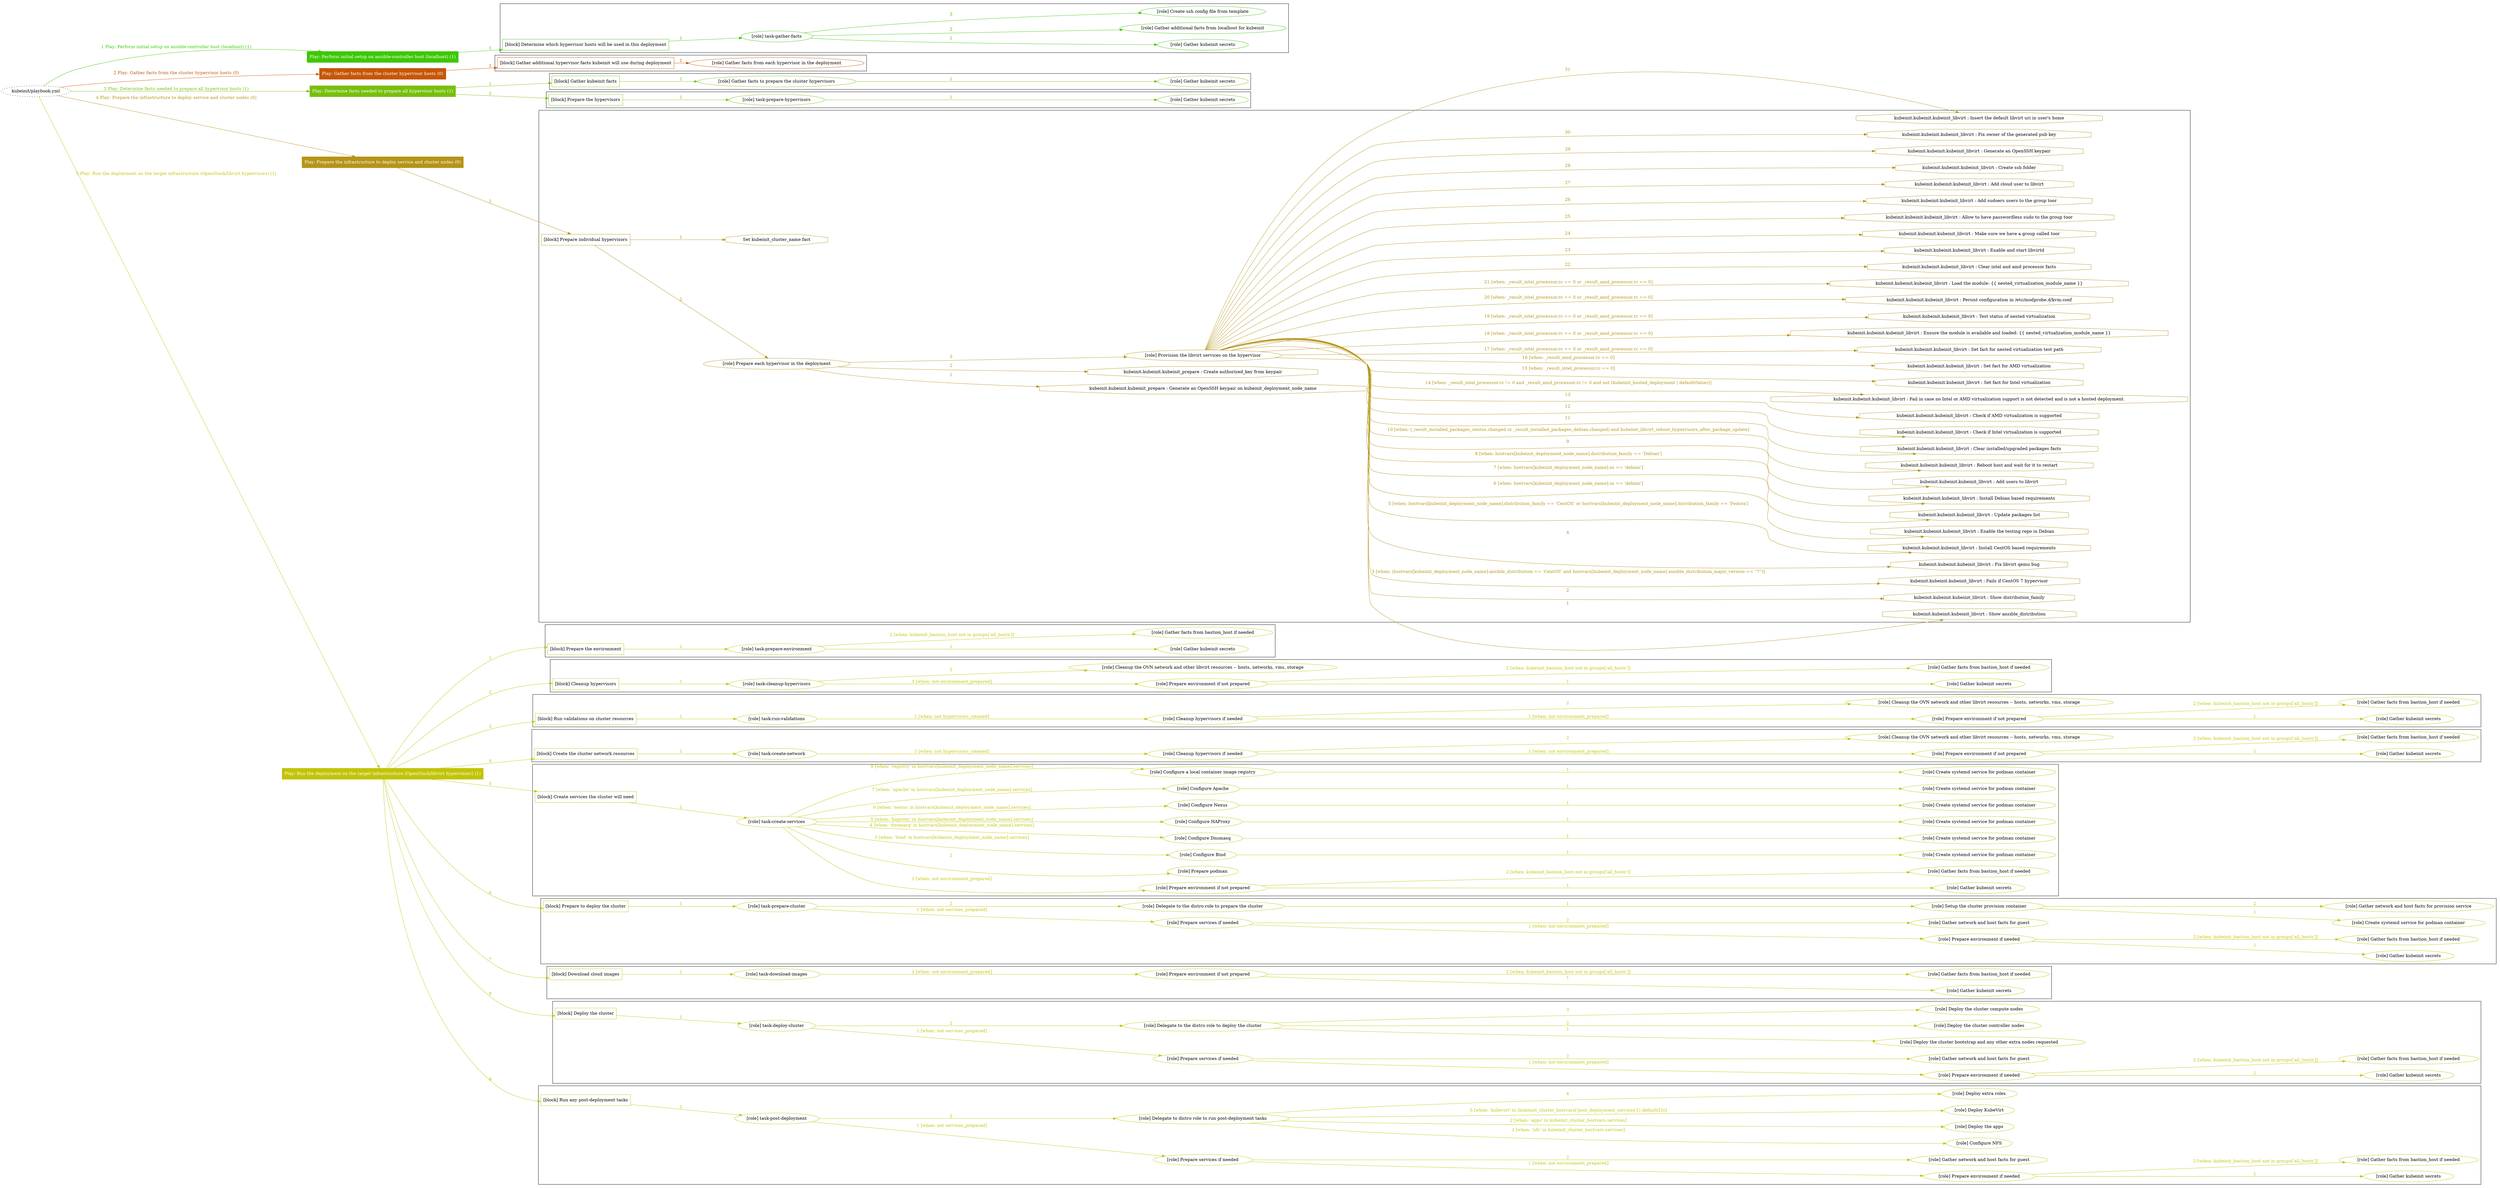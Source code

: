 digraph {
	graph [concentrate=true ordering=in rankdir=LR ratio=fill]
	edge [esep=5 sep=10]
	"kubeinit/playbook.yml" [URL="/home/runner/work/kubeinit/kubeinit/kubeinit/playbook.yml" id=playbook_b3c45009 style=dotted]
	"kubeinit/playbook.yml" -> play_9ac3e04a [label="1 Play: Perform initial setup on ansible-controller host (localhost) (1)" color="#3cc804" fontcolor="#3cc804" id=edge_play_9ac3e04a labeltooltip="1 Play: Perform initial setup on ansible-controller host (localhost) (1)" tooltip="1 Play: Perform initial setup on ansible-controller host (localhost) (1)"]
	subgraph "Play: Perform initial setup on ansible-controller host (localhost) (1)" {
		play_9ac3e04a [label="Play: Perform initial setup on ansible-controller host (localhost) (1)" URL="/home/runner/work/kubeinit/kubeinit/kubeinit/playbook.yml" color="#3cc804" fontcolor="#ffffff" id=play_9ac3e04a shape=box style=filled tooltip=localhost]
		play_9ac3e04a -> block_beedaa8f [label=1 color="#3cc804" fontcolor="#3cc804" id=edge_block_beedaa8f labeltooltip=1 tooltip=1]
		subgraph cluster_block_beedaa8f {
			block_beedaa8f [label="[block] Determine which hypervisor hosts will be used in this deployment" URL="/home/runner/work/kubeinit/kubeinit/kubeinit/playbook.yml" color="#3cc804" id=block_beedaa8f labeltooltip="Determine which hypervisor hosts will be used in this deployment" shape=box tooltip="Determine which hypervisor hosts will be used in this deployment"]
			block_beedaa8f -> role_fe767dfe [label="1 " color="#3cc804" fontcolor="#3cc804" id=edge_role_fe767dfe labeltooltip="1 " tooltip="1 "]
			subgraph "task-gather-facts" {
				role_fe767dfe [label="[role] task-gather-facts" URL="/home/runner/work/kubeinit/kubeinit/kubeinit/playbook.yml" color="#3cc804" id=role_fe767dfe tooltip="task-gather-facts"]
				role_fe767dfe -> role_0f180e47 [label="1 " color="#3cc804" fontcolor="#3cc804" id=edge_role_0f180e47 labeltooltip="1 " tooltip="1 "]
				subgraph "Gather kubeinit secrets" {
					role_0f180e47 [label="[role] Gather kubeinit secrets" URL="/home/runner/.ansible/collections/ansible_collections/kubeinit/kubeinit/roles/kubeinit_prepare/tasks/build_hypervisors_group.yml" color="#3cc804" id=role_0f180e47 tooltip="Gather kubeinit secrets"]
				}
				role_fe767dfe -> role_19c449ae [label="2 " color="#3cc804" fontcolor="#3cc804" id=edge_role_19c449ae labeltooltip="2 " tooltip="2 "]
				subgraph "Gather additional facts from localhost for kubeinit" {
					role_19c449ae [label="[role] Gather additional facts from localhost for kubeinit" URL="/home/runner/.ansible/collections/ansible_collections/kubeinit/kubeinit/roles/kubeinit_prepare/tasks/build_hypervisors_group.yml" color="#3cc804" id=role_19c449ae tooltip="Gather additional facts from localhost for kubeinit"]
				}
				role_fe767dfe -> role_5ac6bba2 [label="3 " color="#3cc804" fontcolor="#3cc804" id=edge_role_5ac6bba2 labeltooltip="3 " tooltip="3 "]
				subgraph "Create ssh config file from template" {
					role_5ac6bba2 [label="[role] Create ssh config file from template" URL="/home/runner/.ansible/collections/ansible_collections/kubeinit/kubeinit/roles/kubeinit_prepare/tasks/build_hypervisors_group.yml" color="#3cc804" id=role_5ac6bba2 tooltip="Create ssh config file from template"]
				}
			}
		}
	}
	"kubeinit/playbook.yml" -> play_3627c785 [label="2 Play: Gather facts from the cluster hypervisor hosts (0)" color="#c65606" fontcolor="#c65606" id=edge_play_3627c785 labeltooltip="2 Play: Gather facts from the cluster hypervisor hosts (0)" tooltip="2 Play: Gather facts from the cluster hypervisor hosts (0)"]
	subgraph "Play: Gather facts from the cluster hypervisor hosts (0)" {
		play_3627c785 [label="Play: Gather facts from the cluster hypervisor hosts (0)" URL="/home/runner/work/kubeinit/kubeinit/kubeinit/playbook.yml" color="#c65606" fontcolor="#ffffff" id=play_3627c785 shape=box style=filled tooltip="Play: Gather facts from the cluster hypervisor hosts (0)"]
		play_3627c785 -> block_be3a475f [label=1 color="#c65606" fontcolor="#c65606" id=edge_block_be3a475f labeltooltip=1 tooltip=1]
		subgraph cluster_block_be3a475f {
			block_be3a475f [label="[block] Gather additional hypervisor facts kubeinit will use during deployment" URL="/home/runner/work/kubeinit/kubeinit/kubeinit/playbook.yml" color="#c65606" id=block_be3a475f labeltooltip="Gather additional hypervisor facts kubeinit will use during deployment" shape=box tooltip="Gather additional hypervisor facts kubeinit will use during deployment"]
			block_be3a475f -> role_1bfc9a3d [label="1 " color="#c65606" fontcolor="#c65606" id=edge_role_1bfc9a3d labeltooltip="1 " tooltip="1 "]
			subgraph "Gather facts from each hypervisor in the deployment" {
				role_1bfc9a3d [label="[role] Gather facts from each hypervisor in the deployment" URL="/home/runner/work/kubeinit/kubeinit/kubeinit/playbook.yml" color="#c65606" id=role_1bfc9a3d tooltip="Gather facts from each hypervisor in the deployment"]
			}
		}
	}
	"kubeinit/playbook.yml" -> play_ae780cad [label="3 Play: Determine facts needed to prepare all hypervisor hosts (1)" color="#78bf0d" fontcolor="#78bf0d" id=edge_play_ae780cad labeltooltip="3 Play: Determine facts needed to prepare all hypervisor hosts (1)" tooltip="3 Play: Determine facts needed to prepare all hypervisor hosts (1)"]
	subgraph "Play: Determine facts needed to prepare all hypervisor hosts (1)" {
		play_ae780cad [label="Play: Determine facts needed to prepare all hypervisor hosts (1)" URL="/home/runner/work/kubeinit/kubeinit/kubeinit/playbook.yml" color="#78bf0d" fontcolor="#ffffff" id=play_ae780cad shape=box style=filled tooltip=localhost]
		play_ae780cad -> block_30cc9e1c [label=1 color="#78bf0d" fontcolor="#78bf0d" id=edge_block_30cc9e1c labeltooltip=1 tooltip=1]
		subgraph cluster_block_30cc9e1c {
			block_30cc9e1c [label="[block] Gather kubeinit facts" URL="/home/runner/work/kubeinit/kubeinit/kubeinit/playbook.yml" color="#78bf0d" id=block_30cc9e1c labeltooltip="Gather kubeinit facts" shape=box tooltip="Gather kubeinit facts"]
			block_30cc9e1c -> role_5e2ee797 [label="1 " color="#78bf0d" fontcolor="#78bf0d" id=edge_role_5e2ee797 labeltooltip="1 " tooltip="1 "]
			subgraph "Gather facts to prepare the cluster hypervisors" {
				role_5e2ee797 [label="[role] Gather facts to prepare the cluster hypervisors" URL="/home/runner/work/kubeinit/kubeinit/kubeinit/playbook.yml" color="#78bf0d" id=role_5e2ee797 tooltip="Gather facts to prepare the cluster hypervisors"]
				role_5e2ee797 -> role_d5e0941b [label="1 " color="#78bf0d" fontcolor="#78bf0d" id=edge_role_d5e0941b labeltooltip="1 " tooltip="1 "]
				subgraph "Gather kubeinit secrets" {
					role_d5e0941b [label="[role] Gather kubeinit secrets" URL="/home/runner/.ansible/collections/ansible_collections/kubeinit/kubeinit/roles/kubeinit_prepare/tasks/gather_kubeinit_facts.yml" color="#78bf0d" id=role_d5e0941b tooltip="Gather kubeinit secrets"]
				}
			}
		}
		play_ae780cad -> block_0cc6851d [label=2 color="#78bf0d" fontcolor="#78bf0d" id=edge_block_0cc6851d labeltooltip=2 tooltip=2]
		subgraph cluster_block_0cc6851d {
			block_0cc6851d [label="[block] Prepare the hypervisors" URL="/home/runner/work/kubeinit/kubeinit/kubeinit/playbook.yml" color="#78bf0d" id=block_0cc6851d labeltooltip="Prepare the hypervisors" shape=box tooltip="Prepare the hypervisors"]
			block_0cc6851d -> role_2028fb8a [label="1 " color="#78bf0d" fontcolor="#78bf0d" id=edge_role_2028fb8a labeltooltip="1 " tooltip="1 "]
			subgraph "task-prepare-hypervisors" {
				role_2028fb8a [label="[role] task-prepare-hypervisors" URL="/home/runner/work/kubeinit/kubeinit/kubeinit/playbook.yml" color="#78bf0d" id=role_2028fb8a tooltip="task-prepare-hypervisors"]
				role_2028fb8a -> role_3586d1f7 [label="1 " color="#78bf0d" fontcolor="#78bf0d" id=edge_role_3586d1f7 labeltooltip="1 " tooltip="1 "]
				subgraph "Gather kubeinit secrets" {
					role_3586d1f7 [label="[role] Gather kubeinit secrets" URL="/home/runner/.ansible/collections/ansible_collections/kubeinit/kubeinit/roles/kubeinit_prepare/tasks/gather_kubeinit_facts.yml" color="#78bf0d" id=role_3586d1f7 tooltip="Gather kubeinit secrets"]
				}
			}
		}
	}
	"kubeinit/playbook.yml" -> play_579498d7 [label="4 Play: Prepare the infrastructure to deploy service and cluster nodes (0)" color="#b59417" fontcolor="#b59417" id=edge_play_579498d7 labeltooltip="4 Play: Prepare the infrastructure to deploy service and cluster nodes (0)" tooltip="4 Play: Prepare the infrastructure to deploy service and cluster nodes (0)"]
	subgraph "Play: Prepare the infrastructure to deploy service and cluster nodes (0)" {
		play_579498d7 [label="Play: Prepare the infrastructure to deploy service and cluster nodes (0)" URL="/home/runner/work/kubeinit/kubeinit/kubeinit/playbook.yml" color="#b59417" fontcolor="#ffffff" id=play_579498d7 shape=box style=filled tooltip="Play: Prepare the infrastructure to deploy service and cluster nodes (0)"]
		play_579498d7 -> block_b649ac50 [label=1 color="#b59417" fontcolor="#b59417" id=edge_block_b649ac50 labeltooltip=1 tooltip=1]
		subgraph cluster_block_b649ac50 {
			block_b649ac50 [label="[block] Prepare individual hypervisors" URL="/home/runner/work/kubeinit/kubeinit/kubeinit/playbook.yml" color="#b59417" id=block_b649ac50 labeltooltip="Prepare individual hypervisors" shape=box tooltip="Prepare individual hypervisors"]
			block_b649ac50 -> role_49803837 [label="2 " color="#b59417" fontcolor="#b59417" id=edge_role_49803837 labeltooltip="2 " tooltip="2 "]
			subgraph "Prepare each hypervisor in the deployment" {
				role_49803837 [label="[role] Prepare each hypervisor in the deployment" URL="/home/runner/work/kubeinit/kubeinit/kubeinit/playbook.yml" color="#b59417" id=role_49803837 tooltip="Prepare each hypervisor in the deployment"]
				task_d92cf58f [label="kubeinit.kubeinit.kubeinit_prepare : Generate an OpenSSH keypair on kubeinit_deployment_node_name" URL="/home/runner/.ansible/collections/ansible_collections/kubeinit/kubeinit/roles/kubeinit_prepare/tasks/prepare_hypervisor.yml" color="#b59417" id=task_d92cf58f shape=octagon tooltip="kubeinit.kubeinit.kubeinit_prepare : Generate an OpenSSH keypair on kubeinit_deployment_node_name"]
				role_49803837 -> task_d92cf58f [label="1 " color="#b59417" fontcolor="#b59417" id=edge_task_d92cf58f labeltooltip="1 " tooltip="1 "]
				task_d6911456 [label="kubeinit.kubeinit.kubeinit_prepare : Create authorized_key from keypair" URL="/home/runner/.ansible/collections/ansible_collections/kubeinit/kubeinit/roles/kubeinit_prepare/tasks/prepare_hypervisor.yml" color="#b59417" id=task_d6911456 shape=octagon tooltip="kubeinit.kubeinit.kubeinit_prepare : Create authorized_key from keypair"]
				role_49803837 -> task_d6911456 [label="2 " color="#b59417" fontcolor="#b59417" id=edge_task_d6911456 labeltooltip="2 " tooltip="2 "]
				role_49803837 -> role_aa8be1e3 [label="3 " color="#b59417" fontcolor="#b59417" id=edge_role_aa8be1e3 labeltooltip="3 " tooltip="3 "]
				subgraph "Provision the libvirt services on the hypervisor" {
					role_aa8be1e3 [label="[role] Provision the libvirt services on the hypervisor" URL="/home/runner/.ansible/collections/ansible_collections/kubeinit/kubeinit/roles/kubeinit_prepare/tasks/prepare_hypervisor.yml" color="#b59417" id=role_aa8be1e3 tooltip="Provision the libvirt services on the hypervisor"]
					task_ff5124fe [label="kubeinit.kubeinit.kubeinit_libvirt : Show ansible_distribution" URL="/home/runner/.ansible/collections/ansible_collections/kubeinit/kubeinit/roles/kubeinit_libvirt/tasks/main.yml" color="#b59417" id=task_ff5124fe shape=octagon tooltip="kubeinit.kubeinit.kubeinit_libvirt : Show ansible_distribution"]
					role_aa8be1e3 -> task_ff5124fe [label="1 " color="#b59417" fontcolor="#b59417" id=edge_task_ff5124fe labeltooltip="1 " tooltip="1 "]
					task_01b27288 [label="kubeinit.kubeinit.kubeinit_libvirt : Show distribution_family" URL="/home/runner/.ansible/collections/ansible_collections/kubeinit/kubeinit/roles/kubeinit_libvirt/tasks/main.yml" color="#b59417" id=task_01b27288 shape=octagon tooltip="kubeinit.kubeinit.kubeinit_libvirt : Show distribution_family"]
					role_aa8be1e3 -> task_01b27288 [label="2 " color="#b59417" fontcolor="#b59417" id=edge_task_01b27288 labeltooltip="2 " tooltip="2 "]
					task_4d99ba54 [label="kubeinit.kubeinit.kubeinit_libvirt : Fails if CentOS 7 hypervisor" URL="/home/runner/.ansible/collections/ansible_collections/kubeinit/kubeinit/roles/kubeinit_libvirt/tasks/main.yml" color="#b59417" id=task_4d99ba54 shape=octagon tooltip="kubeinit.kubeinit.kubeinit_libvirt : Fails if CentOS 7 hypervisor"]
					role_aa8be1e3 -> task_4d99ba54 [label="3 [when: (hostvars[kubeinit_deployment_node_name].ansible_distribution == 'CentOS' and hostvars[kubeinit_deployment_node_name].ansible_distribution_major_version == \"7\")]" color="#b59417" fontcolor="#b59417" id=edge_task_4d99ba54 labeltooltip="3 [when: (hostvars[kubeinit_deployment_node_name].ansible_distribution == 'CentOS' and hostvars[kubeinit_deployment_node_name].ansible_distribution_major_version == \"7\")]" tooltip="3 [when: (hostvars[kubeinit_deployment_node_name].ansible_distribution == 'CentOS' and hostvars[kubeinit_deployment_node_name].ansible_distribution_major_version == \"7\")]"]
					task_28953d71 [label="kubeinit.kubeinit.kubeinit_libvirt : Fix libvirt qemu bug" URL="/home/runner/.ansible/collections/ansible_collections/kubeinit/kubeinit/roles/kubeinit_libvirt/tasks/main.yml" color="#b59417" id=task_28953d71 shape=octagon tooltip="kubeinit.kubeinit.kubeinit_libvirt : Fix libvirt qemu bug"]
					role_aa8be1e3 -> task_28953d71 [label="4 " color="#b59417" fontcolor="#b59417" id=edge_task_28953d71 labeltooltip="4 " tooltip="4 "]
					task_c6b01547 [label="kubeinit.kubeinit.kubeinit_libvirt : Install CentOS based requirements" URL="/home/runner/.ansible/collections/ansible_collections/kubeinit/kubeinit/roles/kubeinit_libvirt/tasks/main.yml" color="#b59417" id=task_c6b01547 shape=octagon tooltip="kubeinit.kubeinit.kubeinit_libvirt : Install CentOS based requirements"]
					role_aa8be1e3 -> task_c6b01547 [label="5 [when: hostvars[kubeinit_deployment_node_name].distribution_family == 'CentOS' or hostvars[kubeinit_deployment_node_name].distribution_family == 'Fedora']" color="#b59417" fontcolor="#b59417" id=edge_task_c6b01547 labeltooltip="5 [when: hostvars[kubeinit_deployment_node_name].distribution_family == 'CentOS' or hostvars[kubeinit_deployment_node_name].distribution_family == 'Fedora']" tooltip="5 [when: hostvars[kubeinit_deployment_node_name].distribution_family == 'CentOS' or hostvars[kubeinit_deployment_node_name].distribution_family == 'Fedora']"]
					task_47777a90 [label="kubeinit.kubeinit.kubeinit_libvirt : Enable the testing repo in Debian" URL="/home/runner/.ansible/collections/ansible_collections/kubeinit/kubeinit/roles/kubeinit_libvirt/tasks/main.yml" color="#b59417" id=task_47777a90 shape=octagon tooltip="kubeinit.kubeinit.kubeinit_libvirt : Enable the testing repo in Debian"]
					role_aa8be1e3 -> task_47777a90 [label="6 [when: hostvars[kubeinit_deployment_node_name].os == 'debian']" color="#b59417" fontcolor="#b59417" id=edge_task_47777a90 labeltooltip="6 [when: hostvars[kubeinit_deployment_node_name].os == 'debian']" tooltip="6 [when: hostvars[kubeinit_deployment_node_name].os == 'debian']"]
					task_89b60fde [label="kubeinit.kubeinit.kubeinit_libvirt : Update packages list" URL="/home/runner/.ansible/collections/ansible_collections/kubeinit/kubeinit/roles/kubeinit_libvirt/tasks/main.yml" color="#b59417" id=task_89b60fde shape=octagon tooltip="kubeinit.kubeinit.kubeinit_libvirt : Update packages list"]
					role_aa8be1e3 -> task_89b60fde [label="7 [when: hostvars[kubeinit_deployment_node_name].os == 'debian']" color="#b59417" fontcolor="#b59417" id=edge_task_89b60fde labeltooltip="7 [when: hostvars[kubeinit_deployment_node_name].os == 'debian']" tooltip="7 [when: hostvars[kubeinit_deployment_node_name].os == 'debian']"]
					task_93a0a5be [label="kubeinit.kubeinit.kubeinit_libvirt : Install Debian based requirements" URL="/home/runner/.ansible/collections/ansible_collections/kubeinit/kubeinit/roles/kubeinit_libvirt/tasks/main.yml" color="#b59417" id=task_93a0a5be shape=octagon tooltip="kubeinit.kubeinit.kubeinit_libvirt : Install Debian based requirements"]
					role_aa8be1e3 -> task_93a0a5be [label="8 [when: hostvars[kubeinit_deployment_node_name].distribution_family == 'Debian']" color="#b59417" fontcolor="#b59417" id=edge_task_93a0a5be labeltooltip="8 [when: hostvars[kubeinit_deployment_node_name].distribution_family == 'Debian']" tooltip="8 [when: hostvars[kubeinit_deployment_node_name].distribution_family == 'Debian']"]
					task_59a3757e [label="kubeinit.kubeinit.kubeinit_libvirt : Add users to libvirt" URL="/home/runner/.ansible/collections/ansible_collections/kubeinit/kubeinit/roles/kubeinit_libvirt/tasks/main.yml" color="#b59417" id=task_59a3757e shape=octagon tooltip="kubeinit.kubeinit.kubeinit_libvirt : Add users to libvirt"]
					role_aa8be1e3 -> task_59a3757e [label="9 " color="#b59417" fontcolor="#b59417" id=edge_task_59a3757e labeltooltip="9 " tooltip="9 "]
					task_37765166 [label="kubeinit.kubeinit.kubeinit_libvirt : Reboot host and wait for it to restart" URL="/home/runner/.ansible/collections/ansible_collections/kubeinit/kubeinit/roles/kubeinit_libvirt/tasks/main.yml" color="#b59417" id=task_37765166 shape=octagon tooltip="kubeinit.kubeinit.kubeinit_libvirt : Reboot host and wait for it to restart"]
					role_aa8be1e3 -> task_37765166 [label="10 [when: (_result_installed_packages_centos.changed or _result_installed_packages_debian.changed) and kubeinit_libvirt_reboot_hypervisors_after_package_update]" color="#b59417" fontcolor="#b59417" id=edge_task_37765166 labeltooltip="10 [when: (_result_installed_packages_centos.changed or _result_installed_packages_debian.changed) and kubeinit_libvirt_reboot_hypervisors_after_package_update]" tooltip="10 [when: (_result_installed_packages_centos.changed or _result_installed_packages_debian.changed) and kubeinit_libvirt_reboot_hypervisors_after_package_update]"]
					task_d8891162 [label="kubeinit.kubeinit.kubeinit_libvirt : Clear installed/upgraded packages facts" URL="/home/runner/.ansible/collections/ansible_collections/kubeinit/kubeinit/roles/kubeinit_libvirt/tasks/main.yml" color="#b59417" id=task_d8891162 shape=octagon tooltip="kubeinit.kubeinit.kubeinit_libvirt : Clear installed/upgraded packages facts"]
					role_aa8be1e3 -> task_d8891162 [label="11 " color="#b59417" fontcolor="#b59417" id=edge_task_d8891162 labeltooltip="11 " tooltip="11 "]
					task_29ee994f [label="kubeinit.kubeinit.kubeinit_libvirt : Check if Intel virtualization is supported" URL="/home/runner/.ansible/collections/ansible_collections/kubeinit/kubeinit/roles/kubeinit_libvirt/tasks/main.yml" color="#b59417" id=task_29ee994f shape=octagon tooltip="kubeinit.kubeinit.kubeinit_libvirt : Check if Intel virtualization is supported"]
					role_aa8be1e3 -> task_29ee994f [label="12 " color="#b59417" fontcolor="#b59417" id=edge_task_29ee994f labeltooltip="12 " tooltip="12 "]
					task_ba193f82 [label="kubeinit.kubeinit.kubeinit_libvirt : Check if AMD virtualization is supported" URL="/home/runner/.ansible/collections/ansible_collections/kubeinit/kubeinit/roles/kubeinit_libvirt/tasks/main.yml" color="#b59417" id=task_ba193f82 shape=octagon tooltip="kubeinit.kubeinit.kubeinit_libvirt : Check if AMD virtualization is supported"]
					role_aa8be1e3 -> task_ba193f82 [label="13 " color="#b59417" fontcolor="#b59417" id=edge_task_ba193f82 labeltooltip="13 " tooltip="13 "]
					task_081b9078 [label="kubeinit.kubeinit.kubeinit_libvirt : Fail in case no Intel or AMD virtualization support is not detected and is not a hosted deployment." URL="/home/runner/.ansible/collections/ansible_collections/kubeinit/kubeinit/roles/kubeinit_libvirt/tasks/main.yml" color="#b59417" id=task_081b9078 shape=octagon tooltip="kubeinit.kubeinit.kubeinit_libvirt : Fail in case no Intel or AMD virtualization support is not detected and is not a hosted deployment."]
					role_aa8be1e3 -> task_081b9078 [label="14 [when: _result_intel_processor.rc != 0 and _result_amd_processor.rc != 0 and not (kubeinit_hosted_deployment | default(false))]" color="#b59417" fontcolor="#b59417" id=edge_task_081b9078 labeltooltip="14 [when: _result_intel_processor.rc != 0 and _result_amd_processor.rc != 0 and not (kubeinit_hosted_deployment | default(false))]" tooltip="14 [when: _result_intel_processor.rc != 0 and _result_amd_processor.rc != 0 and not (kubeinit_hosted_deployment | default(false))]"]
					task_1d5a4649 [label="kubeinit.kubeinit.kubeinit_libvirt : Set fact for Intel virtualization" URL="/home/runner/.ansible/collections/ansible_collections/kubeinit/kubeinit/roles/kubeinit_libvirt/tasks/main.yml" color="#b59417" id=task_1d5a4649 shape=octagon tooltip="kubeinit.kubeinit.kubeinit_libvirt : Set fact for Intel virtualization"]
					role_aa8be1e3 -> task_1d5a4649 [label="15 [when: _result_intel_processor.rc == 0]" color="#b59417" fontcolor="#b59417" id=edge_task_1d5a4649 labeltooltip="15 [when: _result_intel_processor.rc == 0]" tooltip="15 [when: _result_intel_processor.rc == 0]"]
					task_349351e6 [label="kubeinit.kubeinit.kubeinit_libvirt : Set fact for AMD virtualization" URL="/home/runner/.ansible/collections/ansible_collections/kubeinit/kubeinit/roles/kubeinit_libvirt/tasks/main.yml" color="#b59417" id=task_349351e6 shape=octagon tooltip="kubeinit.kubeinit.kubeinit_libvirt : Set fact for AMD virtualization"]
					role_aa8be1e3 -> task_349351e6 [label="16 [when: _result_amd_processor.rc == 0]" color="#b59417" fontcolor="#b59417" id=edge_task_349351e6 labeltooltip="16 [when: _result_amd_processor.rc == 0]" tooltip="16 [when: _result_amd_processor.rc == 0]"]
					task_2b5fc3e4 [label="kubeinit.kubeinit.kubeinit_libvirt : Set fact for nested virtualization test path" URL="/home/runner/.ansible/collections/ansible_collections/kubeinit/kubeinit/roles/kubeinit_libvirt/tasks/main.yml" color="#b59417" id=task_2b5fc3e4 shape=octagon tooltip="kubeinit.kubeinit.kubeinit_libvirt : Set fact for nested virtualization test path"]
					role_aa8be1e3 -> task_2b5fc3e4 [label="17 [when: _result_intel_processor.rc == 0 or _result_amd_processor.rc == 0]" color="#b59417" fontcolor="#b59417" id=edge_task_2b5fc3e4 labeltooltip="17 [when: _result_intel_processor.rc == 0 or _result_amd_processor.rc == 0]" tooltip="17 [when: _result_intel_processor.rc == 0 or _result_amd_processor.rc == 0]"]
					task_a2860dc2 [label="kubeinit.kubeinit.kubeinit_libvirt : Ensure the module is available and loaded: {{ nested_virtualization_module_name }}" URL="/home/runner/.ansible/collections/ansible_collections/kubeinit/kubeinit/roles/kubeinit_libvirt/tasks/main.yml" color="#b59417" id=task_a2860dc2 shape=octagon tooltip="kubeinit.kubeinit.kubeinit_libvirt : Ensure the module is available and loaded: {{ nested_virtualization_module_name }}"]
					role_aa8be1e3 -> task_a2860dc2 [label="18 [when: _result_intel_processor.rc == 0 or _result_amd_processor.rc == 0]" color="#b59417" fontcolor="#b59417" id=edge_task_a2860dc2 labeltooltip="18 [when: _result_intel_processor.rc == 0 or _result_amd_processor.rc == 0]" tooltip="18 [when: _result_intel_processor.rc == 0 or _result_amd_processor.rc == 0]"]
					task_c1bd1c8e [label="kubeinit.kubeinit.kubeinit_libvirt : Test status of nested virtualization" URL="/home/runner/.ansible/collections/ansible_collections/kubeinit/kubeinit/roles/kubeinit_libvirt/tasks/main.yml" color="#b59417" id=task_c1bd1c8e shape=octagon tooltip="kubeinit.kubeinit.kubeinit_libvirt : Test status of nested virtualization"]
					role_aa8be1e3 -> task_c1bd1c8e [label="19 [when: _result_intel_processor.rc == 0 or _result_amd_processor.rc == 0]" color="#b59417" fontcolor="#b59417" id=edge_task_c1bd1c8e labeltooltip="19 [when: _result_intel_processor.rc == 0 or _result_amd_processor.rc == 0]" tooltip="19 [when: _result_intel_processor.rc == 0 or _result_amd_processor.rc == 0]"]
					task_477ad90d [label="kubeinit.kubeinit.kubeinit_libvirt : Persist configuration in /etc/modprobe.d/kvm.conf" URL="/home/runner/.ansible/collections/ansible_collections/kubeinit/kubeinit/roles/kubeinit_libvirt/tasks/main.yml" color="#b59417" id=task_477ad90d shape=octagon tooltip="kubeinit.kubeinit.kubeinit_libvirt : Persist configuration in /etc/modprobe.d/kvm.conf"]
					role_aa8be1e3 -> task_477ad90d [label="20 [when: _result_intel_processor.rc == 0 or _result_amd_processor.rc == 0]" color="#b59417" fontcolor="#b59417" id=edge_task_477ad90d labeltooltip="20 [when: _result_intel_processor.rc == 0 or _result_amd_processor.rc == 0]" tooltip="20 [when: _result_intel_processor.rc == 0 or _result_amd_processor.rc == 0]"]
					task_da41c26f [label="kubeinit.kubeinit.kubeinit_libvirt : Load the module: {{ nested_virtualization_module_name }}" URL="/home/runner/.ansible/collections/ansible_collections/kubeinit/kubeinit/roles/kubeinit_libvirt/tasks/main.yml" color="#b59417" id=task_da41c26f shape=octagon tooltip="kubeinit.kubeinit.kubeinit_libvirt : Load the module: {{ nested_virtualization_module_name }}"]
					role_aa8be1e3 -> task_da41c26f [label="21 [when: _result_intel_processor.rc == 0 or _result_amd_processor.rc == 0]" color="#b59417" fontcolor="#b59417" id=edge_task_da41c26f labeltooltip="21 [when: _result_intel_processor.rc == 0 or _result_amd_processor.rc == 0]" tooltip="21 [when: _result_intel_processor.rc == 0 or _result_amd_processor.rc == 0]"]
					task_c64aa24e [label="kubeinit.kubeinit.kubeinit_libvirt : Clear intel and amd processor facts" URL="/home/runner/.ansible/collections/ansible_collections/kubeinit/kubeinit/roles/kubeinit_libvirt/tasks/main.yml" color="#b59417" id=task_c64aa24e shape=octagon tooltip="kubeinit.kubeinit.kubeinit_libvirt : Clear intel and amd processor facts"]
					role_aa8be1e3 -> task_c64aa24e [label="22 " color="#b59417" fontcolor="#b59417" id=edge_task_c64aa24e labeltooltip="22 " tooltip="22 "]
					task_5b8d392f [label="kubeinit.kubeinit.kubeinit_libvirt : Enable and start libvirtd" URL="/home/runner/.ansible/collections/ansible_collections/kubeinit/kubeinit/roles/kubeinit_libvirt/tasks/main.yml" color="#b59417" id=task_5b8d392f shape=octagon tooltip="kubeinit.kubeinit.kubeinit_libvirt : Enable and start libvirtd"]
					role_aa8be1e3 -> task_5b8d392f [label="23 " color="#b59417" fontcolor="#b59417" id=edge_task_5b8d392f labeltooltip="23 " tooltip="23 "]
					task_887144fd [label="kubeinit.kubeinit.kubeinit_libvirt : Make sure we have a group called toor" URL="/home/runner/.ansible/collections/ansible_collections/kubeinit/kubeinit/roles/kubeinit_libvirt/tasks/60_create_cloud_user.yml" color="#b59417" id=task_887144fd shape=octagon tooltip="kubeinit.kubeinit.kubeinit_libvirt : Make sure we have a group called toor"]
					role_aa8be1e3 -> task_887144fd [label="24 " color="#b59417" fontcolor="#b59417" id=edge_task_887144fd labeltooltip="24 " tooltip="24 "]
					task_f4488be8 [label="kubeinit.kubeinit.kubeinit_libvirt : Allow to have passwordless sudo to the group toor" URL="/home/runner/.ansible/collections/ansible_collections/kubeinit/kubeinit/roles/kubeinit_libvirt/tasks/60_create_cloud_user.yml" color="#b59417" id=task_f4488be8 shape=octagon tooltip="kubeinit.kubeinit.kubeinit_libvirt : Allow to have passwordless sudo to the group toor"]
					role_aa8be1e3 -> task_f4488be8 [label="25 " color="#b59417" fontcolor="#b59417" id=edge_task_f4488be8 labeltooltip="25 " tooltip="25 "]
					task_40f0c679 [label="kubeinit.kubeinit.kubeinit_libvirt : Add sudoers users to the group toor" URL="/home/runner/.ansible/collections/ansible_collections/kubeinit/kubeinit/roles/kubeinit_libvirt/tasks/60_create_cloud_user.yml" color="#b59417" id=task_40f0c679 shape=octagon tooltip="kubeinit.kubeinit.kubeinit_libvirt : Add sudoers users to the group toor"]
					role_aa8be1e3 -> task_40f0c679 [label="26 " color="#b59417" fontcolor="#b59417" id=edge_task_40f0c679 labeltooltip="26 " tooltip="26 "]
					task_03dc04ee [label="kubeinit.kubeinit.kubeinit_libvirt : Add cloud user to libvirt" URL="/home/runner/.ansible/collections/ansible_collections/kubeinit/kubeinit/roles/kubeinit_libvirt/tasks/60_create_cloud_user.yml" color="#b59417" id=task_03dc04ee shape=octagon tooltip="kubeinit.kubeinit.kubeinit_libvirt : Add cloud user to libvirt"]
					role_aa8be1e3 -> task_03dc04ee [label="27 " color="#b59417" fontcolor="#b59417" id=edge_task_03dc04ee labeltooltip="27 " tooltip="27 "]
					task_d73ff89d [label="kubeinit.kubeinit.kubeinit_libvirt : Create ssh folder" URL="/home/runner/.ansible/collections/ansible_collections/kubeinit/kubeinit/roles/kubeinit_libvirt/tasks/60_create_cloud_user.yml" color="#b59417" id=task_d73ff89d shape=octagon tooltip="kubeinit.kubeinit.kubeinit_libvirt : Create ssh folder"]
					role_aa8be1e3 -> task_d73ff89d [label="28 " color="#b59417" fontcolor="#b59417" id=edge_task_d73ff89d labeltooltip="28 " tooltip="28 "]
					task_15cac83b [label="kubeinit.kubeinit.kubeinit_libvirt : Generate an OpenSSH keypair" URL="/home/runner/.ansible/collections/ansible_collections/kubeinit/kubeinit/roles/kubeinit_libvirt/tasks/60_create_cloud_user.yml" color="#b59417" id=task_15cac83b shape=octagon tooltip="kubeinit.kubeinit.kubeinit_libvirt : Generate an OpenSSH keypair"]
					role_aa8be1e3 -> task_15cac83b [label="29 " color="#b59417" fontcolor="#b59417" id=edge_task_15cac83b labeltooltip="29 " tooltip="29 "]
					task_d72f83ef [label="kubeinit.kubeinit.kubeinit_libvirt : Fix owner of the generated pub key" URL="/home/runner/.ansible/collections/ansible_collections/kubeinit/kubeinit/roles/kubeinit_libvirt/tasks/60_create_cloud_user.yml" color="#b59417" id=task_d72f83ef shape=octagon tooltip="kubeinit.kubeinit.kubeinit_libvirt : Fix owner of the generated pub key"]
					role_aa8be1e3 -> task_d72f83ef [label="30 " color="#b59417" fontcolor="#b59417" id=edge_task_d72f83ef labeltooltip="30 " tooltip="30 "]
					task_8756ac46 [label="kubeinit.kubeinit.kubeinit_libvirt : Insert the default libvirt uri in user's home" URL="/home/runner/.ansible/collections/ansible_collections/kubeinit/kubeinit/roles/kubeinit_libvirt/tasks/60_create_cloud_user.yml" color="#b59417" id=task_8756ac46 shape=octagon tooltip="kubeinit.kubeinit.kubeinit_libvirt : Insert the default libvirt uri in user's home"]
					role_aa8be1e3 -> task_8756ac46 [label="31 " color="#b59417" fontcolor="#b59417" id=edge_task_8756ac46 labeltooltip="31 " tooltip="31 "]
				}
			}
			task_e2b08797 [label="Set kubeinit_cluster_name fact" URL="/home/runner/work/kubeinit/kubeinit/kubeinit/playbook.yml" color="#b59417" id=task_e2b08797 shape=octagon tooltip="Set kubeinit_cluster_name fact"]
			block_b649ac50 -> task_e2b08797 [label="1 " color="#b59417" fontcolor="#b59417" id=edge_task_e2b08797 labeltooltip="1 " tooltip="1 "]
		}
	}
	"kubeinit/playbook.yml" -> play_92cfe3da [label="5 Play: Run the deployment on the target infrastructure (OpenStack/libvirt hypervisors) (1)" color="#c1c408" fontcolor="#c1c408" id=edge_play_92cfe3da labeltooltip="5 Play: Run the deployment on the target infrastructure (OpenStack/libvirt hypervisors) (1)" tooltip="5 Play: Run the deployment on the target infrastructure (OpenStack/libvirt hypervisors) (1)"]
	subgraph "Play: Run the deployment on the target infrastructure (OpenStack/libvirt hypervisors) (1)" {
		play_92cfe3da [label="Play: Run the deployment on the target infrastructure (OpenStack/libvirt hypervisors) (1)" URL="/home/runner/work/kubeinit/kubeinit/kubeinit/playbook.yml" color="#c1c408" fontcolor="#ffffff" id=play_92cfe3da shape=box style=filled tooltip=localhost]
		play_92cfe3da -> block_6e667356 [label=1 color="#c1c408" fontcolor="#c1c408" id=edge_block_6e667356 labeltooltip=1 tooltip=1]
		subgraph cluster_block_6e667356 {
			block_6e667356 [label="[block] Prepare the environment" URL="/home/runner/work/kubeinit/kubeinit/kubeinit/playbook.yml" color="#c1c408" id=block_6e667356 labeltooltip="Prepare the environment" shape=box tooltip="Prepare the environment"]
			block_6e667356 -> role_e1baf45c [label="1 " color="#c1c408" fontcolor="#c1c408" id=edge_role_e1baf45c labeltooltip="1 " tooltip="1 "]
			subgraph "task-prepare-environment" {
				role_e1baf45c [label="[role] task-prepare-environment" URL="/home/runner/work/kubeinit/kubeinit/kubeinit/playbook.yml" color="#c1c408" id=role_e1baf45c tooltip="task-prepare-environment"]
				role_e1baf45c -> role_dba02c7d [label="1 " color="#c1c408" fontcolor="#c1c408" id=edge_role_dba02c7d labeltooltip="1 " tooltip="1 "]
				subgraph "Gather kubeinit secrets" {
					role_dba02c7d [label="[role] Gather kubeinit secrets" URL="/home/runner/.ansible/collections/ansible_collections/kubeinit/kubeinit/roles/kubeinit_prepare/tasks/gather_kubeinit_facts.yml" color="#c1c408" id=role_dba02c7d tooltip="Gather kubeinit secrets"]
				}
				role_e1baf45c -> role_8eb4a8b3 [label="2 [when: kubeinit_bastion_host not in groups['all_hosts']]" color="#c1c408" fontcolor="#c1c408" id=edge_role_8eb4a8b3 labeltooltip="2 [when: kubeinit_bastion_host not in groups['all_hosts']]" tooltip="2 [when: kubeinit_bastion_host not in groups['all_hosts']]"]
				subgraph "Gather facts from bastion_host if needed" {
					role_8eb4a8b3 [label="[role] Gather facts from bastion_host if needed" URL="/home/runner/.ansible/collections/ansible_collections/kubeinit/kubeinit/roles/kubeinit_prepare/tasks/main.yml" color="#c1c408" id=role_8eb4a8b3 tooltip="Gather facts from bastion_host if needed"]
				}
			}
		}
		play_92cfe3da -> block_f0e4688d [label=2 color="#c1c408" fontcolor="#c1c408" id=edge_block_f0e4688d labeltooltip=2 tooltip=2]
		subgraph cluster_block_f0e4688d {
			block_f0e4688d [label="[block] Cleanup hypervisors" URL="/home/runner/work/kubeinit/kubeinit/kubeinit/playbook.yml" color="#c1c408" id=block_f0e4688d labeltooltip="Cleanup hypervisors" shape=box tooltip="Cleanup hypervisors"]
			block_f0e4688d -> role_2ca013c0 [label="1 " color="#c1c408" fontcolor="#c1c408" id=edge_role_2ca013c0 labeltooltip="1 " tooltip="1 "]
			subgraph "task-cleanup-hypervisors" {
				role_2ca013c0 [label="[role] task-cleanup-hypervisors" URL="/home/runner/work/kubeinit/kubeinit/kubeinit/playbook.yml" color="#c1c408" id=role_2ca013c0 tooltip="task-cleanup-hypervisors"]
				role_2ca013c0 -> role_e32f3478 [label="1 [when: not environment_prepared]" color="#c1c408" fontcolor="#c1c408" id=edge_role_e32f3478 labeltooltip="1 [when: not environment_prepared]" tooltip="1 [when: not environment_prepared]"]
				subgraph "Prepare environment if not prepared" {
					role_e32f3478 [label="[role] Prepare environment if not prepared" URL="/home/runner/.ansible/collections/ansible_collections/kubeinit/kubeinit/roles/kubeinit_libvirt/tasks/cleanup_hypervisors.yml" color="#c1c408" id=role_e32f3478 tooltip="Prepare environment if not prepared"]
					role_e32f3478 -> role_f256eac7 [label="1 " color="#c1c408" fontcolor="#c1c408" id=edge_role_f256eac7 labeltooltip="1 " tooltip="1 "]
					subgraph "Gather kubeinit secrets" {
						role_f256eac7 [label="[role] Gather kubeinit secrets" URL="/home/runner/.ansible/collections/ansible_collections/kubeinit/kubeinit/roles/kubeinit_prepare/tasks/gather_kubeinit_facts.yml" color="#c1c408" id=role_f256eac7 tooltip="Gather kubeinit secrets"]
					}
					role_e32f3478 -> role_056443b7 [label="2 [when: kubeinit_bastion_host not in groups['all_hosts']]" color="#c1c408" fontcolor="#c1c408" id=edge_role_056443b7 labeltooltip="2 [when: kubeinit_bastion_host not in groups['all_hosts']]" tooltip="2 [when: kubeinit_bastion_host not in groups['all_hosts']]"]
					subgraph "Gather facts from bastion_host if needed" {
						role_056443b7 [label="[role] Gather facts from bastion_host if needed" URL="/home/runner/.ansible/collections/ansible_collections/kubeinit/kubeinit/roles/kubeinit_prepare/tasks/main.yml" color="#c1c408" id=role_056443b7 tooltip="Gather facts from bastion_host if needed"]
					}
				}
				role_2ca013c0 -> role_6e5e3c72 [label="2 " color="#c1c408" fontcolor="#c1c408" id=edge_role_6e5e3c72 labeltooltip="2 " tooltip="2 "]
				subgraph "Cleanup the OVN network and other libvirt resources -- hosts, networks, vms, storage" {
					role_6e5e3c72 [label="[role] Cleanup the OVN network and other libvirt resources -- hosts, networks, vms, storage" URL="/home/runner/.ansible/collections/ansible_collections/kubeinit/kubeinit/roles/kubeinit_libvirt/tasks/cleanup_hypervisors.yml" color="#c1c408" id=role_6e5e3c72 tooltip="Cleanup the OVN network and other libvirt resources -- hosts, networks, vms, storage"]
				}
			}
		}
		play_92cfe3da -> block_9a9632fd [label=3 color="#c1c408" fontcolor="#c1c408" id=edge_block_9a9632fd labeltooltip=3 tooltip=3]
		subgraph cluster_block_9a9632fd {
			block_9a9632fd [label="[block] Run validations on cluster resources" URL="/home/runner/work/kubeinit/kubeinit/kubeinit/playbook.yml" color="#c1c408" id=block_9a9632fd labeltooltip="Run validations on cluster resources" shape=box tooltip="Run validations on cluster resources"]
			block_9a9632fd -> role_9870b8de [label="1 " color="#c1c408" fontcolor="#c1c408" id=edge_role_9870b8de labeltooltip="1 " tooltip="1 "]
			subgraph "task-run-validations" {
				role_9870b8de [label="[role] task-run-validations" URL="/home/runner/work/kubeinit/kubeinit/kubeinit/playbook.yml" color="#c1c408" id=role_9870b8de tooltip="task-run-validations"]
				role_9870b8de -> role_5a97e64c [label="1 [when: not hypervisors_cleaned]" color="#c1c408" fontcolor="#c1c408" id=edge_role_5a97e64c labeltooltip="1 [when: not hypervisors_cleaned]" tooltip="1 [when: not hypervisors_cleaned]"]
				subgraph "Cleanup hypervisors if needed" {
					role_5a97e64c [label="[role] Cleanup hypervisors if needed" URL="/home/runner/.ansible/collections/ansible_collections/kubeinit/kubeinit/roles/kubeinit_validations/tasks/main.yml" color="#c1c408" id=role_5a97e64c tooltip="Cleanup hypervisors if needed"]
					role_5a97e64c -> role_df6d603e [label="1 [when: not environment_prepared]" color="#c1c408" fontcolor="#c1c408" id=edge_role_df6d603e labeltooltip="1 [when: not environment_prepared]" tooltip="1 [when: not environment_prepared]"]
					subgraph "Prepare environment if not prepared" {
						role_df6d603e [label="[role] Prepare environment if not prepared" URL="/home/runner/.ansible/collections/ansible_collections/kubeinit/kubeinit/roles/kubeinit_libvirt/tasks/cleanup_hypervisors.yml" color="#c1c408" id=role_df6d603e tooltip="Prepare environment if not prepared"]
						role_df6d603e -> role_f60b2c63 [label="1 " color="#c1c408" fontcolor="#c1c408" id=edge_role_f60b2c63 labeltooltip="1 " tooltip="1 "]
						subgraph "Gather kubeinit secrets" {
							role_f60b2c63 [label="[role] Gather kubeinit secrets" URL="/home/runner/.ansible/collections/ansible_collections/kubeinit/kubeinit/roles/kubeinit_prepare/tasks/gather_kubeinit_facts.yml" color="#c1c408" id=role_f60b2c63 tooltip="Gather kubeinit secrets"]
						}
						role_df6d603e -> role_307b72e6 [label="2 [when: kubeinit_bastion_host not in groups['all_hosts']]" color="#c1c408" fontcolor="#c1c408" id=edge_role_307b72e6 labeltooltip="2 [when: kubeinit_bastion_host not in groups['all_hosts']]" tooltip="2 [when: kubeinit_bastion_host not in groups['all_hosts']]"]
						subgraph "Gather facts from bastion_host if needed" {
							role_307b72e6 [label="[role] Gather facts from bastion_host if needed" URL="/home/runner/.ansible/collections/ansible_collections/kubeinit/kubeinit/roles/kubeinit_prepare/tasks/main.yml" color="#c1c408" id=role_307b72e6 tooltip="Gather facts from bastion_host if needed"]
						}
					}
					role_5a97e64c -> role_9bafac07 [label="2 " color="#c1c408" fontcolor="#c1c408" id=edge_role_9bafac07 labeltooltip="2 " tooltip="2 "]
					subgraph "Cleanup the OVN network and other libvirt resources -- hosts, networks, vms, storage" {
						role_9bafac07 [label="[role] Cleanup the OVN network and other libvirt resources -- hosts, networks, vms, storage" URL="/home/runner/.ansible/collections/ansible_collections/kubeinit/kubeinit/roles/kubeinit_libvirt/tasks/cleanup_hypervisors.yml" color="#c1c408" id=role_9bafac07 tooltip="Cleanup the OVN network and other libvirt resources -- hosts, networks, vms, storage"]
					}
				}
			}
		}
		play_92cfe3da -> block_41809b05 [label=4 color="#c1c408" fontcolor="#c1c408" id=edge_block_41809b05 labeltooltip=4 tooltip=4]
		subgraph cluster_block_41809b05 {
			block_41809b05 [label="[block] Create the cluster network resources" URL="/home/runner/work/kubeinit/kubeinit/kubeinit/playbook.yml" color="#c1c408" id=block_41809b05 labeltooltip="Create the cluster network resources" shape=box tooltip="Create the cluster network resources"]
			block_41809b05 -> role_fb84de81 [label="1 " color="#c1c408" fontcolor="#c1c408" id=edge_role_fb84de81 labeltooltip="1 " tooltip="1 "]
			subgraph "task-create-network" {
				role_fb84de81 [label="[role] task-create-network" URL="/home/runner/work/kubeinit/kubeinit/kubeinit/playbook.yml" color="#c1c408" id=role_fb84de81 tooltip="task-create-network"]
				role_fb84de81 -> role_d7234ed4 [label="1 [when: not hypervisors_cleaned]" color="#c1c408" fontcolor="#c1c408" id=edge_role_d7234ed4 labeltooltip="1 [when: not hypervisors_cleaned]" tooltip="1 [when: not hypervisors_cleaned]"]
				subgraph "Cleanup hypervisors if needed" {
					role_d7234ed4 [label="[role] Cleanup hypervisors if needed" URL="/home/runner/.ansible/collections/ansible_collections/kubeinit/kubeinit/roles/kubeinit_libvirt/tasks/create_network.yml" color="#c1c408" id=role_d7234ed4 tooltip="Cleanup hypervisors if needed"]
					role_d7234ed4 -> role_bbe8b92b [label="1 [when: not environment_prepared]" color="#c1c408" fontcolor="#c1c408" id=edge_role_bbe8b92b labeltooltip="1 [when: not environment_prepared]" tooltip="1 [when: not environment_prepared]"]
					subgraph "Prepare environment if not prepared" {
						role_bbe8b92b [label="[role] Prepare environment if not prepared" URL="/home/runner/.ansible/collections/ansible_collections/kubeinit/kubeinit/roles/kubeinit_libvirt/tasks/cleanup_hypervisors.yml" color="#c1c408" id=role_bbe8b92b tooltip="Prepare environment if not prepared"]
						role_bbe8b92b -> role_3684f089 [label="1 " color="#c1c408" fontcolor="#c1c408" id=edge_role_3684f089 labeltooltip="1 " tooltip="1 "]
						subgraph "Gather kubeinit secrets" {
							role_3684f089 [label="[role] Gather kubeinit secrets" URL="/home/runner/.ansible/collections/ansible_collections/kubeinit/kubeinit/roles/kubeinit_prepare/tasks/gather_kubeinit_facts.yml" color="#c1c408" id=role_3684f089 tooltip="Gather kubeinit secrets"]
						}
						role_bbe8b92b -> role_cf7af5c2 [label="2 [when: kubeinit_bastion_host not in groups['all_hosts']]" color="#c1c408" fontcolor="#c1c408" id=edge_role_cf7af5c2 labeltooltip="2 [when: kubeinit_bastion_host not in groups['all_hosts']]" tooltip="2 [when: kubeinit_bastion_host not in groups['all_hosts']]"]
						subgraph "Gather facts from bastion_host if needed" {
							role_cf7af5c2 [label="[role] Gather facts from bastion_host if needed" URL="/home/runner/.ansible/collections/ansible_collections/kubeinit/kubeinit/roles/kubeinit_prepare/tasks/main.yml" color="#c1c408" id=role_cf7af5c2 tooltip="Gather facts from bastion_host if needed"]
						}
					}
					role_d7234ed4 -> role_a3988e39 [label="2 " color="#c1c408" fontcolor="#c1c408" id=edge_role_a3988e39 labeltooltip="2 " tooltip="2 "]
					subgraph "Cleanup the OVN network and other libvirt resources -- hosts, networks, vms, storage" {
						role_a3988e39 [label="[role] Cleanup the OVN network and other libvirt resources -- hosts, networks, vms, storage" URL="/home/runner/.ansible/collections/ansible_collections/kubeinit/kubeinit/roles/kubeinit_libvirt/tasks/cleanup_hypervisors.yml" color="#c1c408" id=role_a3988e39 tooltip="Cleanup the OVN network and other libvirt resources -- hosts, networks, vms, storage"]
					}
				}
			}
		}
		play_92cfe3da -> block_66d80a14 [label=5 color="#c1c408" fontcolor="#c1c408" id=edge_block_66d80a14 labeltooltip=5 tooltip=5]
		subgraph cluster_block_66d80a14 {
			block_66d80a14 [label="[block] Create services the cluster will need" URL="/home/runner/work/kubeinit/kubeinit/kubeinit/playbook.yml" color="#c1c408" id=block_66d80a14 labeltooltip="Create services the cluster will need" shape=box tooltip="Create services the cluster will need"]
			block_66d80a14 -> role_96e1ea82 [label="1 " color="#c1c408" fontcolor="#c1c408" id=edge_role_96e1ea82 labeltooltip="1 " tooltip="1 "]
			subgraph "task-create-services" {
				role_96e1ea82 [label="[role] task-create-services" URL="/home/runner/work/kubeinit/kubeinit/kubeinit/playbook.yml" color="#c1c408" id=role_96e1ea82 tooltip="task-create-services"]
				role_96e1ea82 -> role_03a489c3 [label="1 [when: not environment_prepared]" color="#c1c408" fontcolor="#c1c408" id=edge_role_03a489c3 labeltooltip="1 [when: not environment_prepared]" tooltip="1 [when: not environment_prepared]"]
				subgraph "Prepare environment if not prepared" {
					role_03a489c3 [label="[role] Prepare environment if not prepared" URL="/home/runner/.ansible/collections/ansible_collections/kubeinit/kubeinit/roles/kubeinit_services/tasks/main.yml" color="#c1c408" id=role_03a489c3 tooltip="Prepare environment if not prepared"]
					role_03a489c3 -> role_95c396b7 [label="1 " color="#c1c408" fontcolor="#c1c408" id=edge_role_95c396b7 labeltooltip="1 " tooltip="1 "]
					subgraph "Gather kubeinit secrets" {
						role_95c396b7 [label="[role] Gather kubeinit secrets" URL="/home/runner/.ansible/collections/ansible_collections/kubeinit/kubeinit/roles/kubeinit_prepare/tasks/gather_kubeinit_facts.yml" color="#c1c408" id=role_95c396b7 tooltip="Gather kubeinit secrets"]
					}
					role_03a489c3 -> role_49be3b3b [label="2 [when: kubeinit_bastion_host not in groups['all_hosts']]" color="#c1c408" fontcolor="#c1c408" id=edge_role_49be3b3b labeltooltip="2 [when: kubeinit_bastion_host not in groups['all_hosts']]" tooltip="2 [when: kubeinit_bastion_host not in groups['all_hosts']]"]
					subgraph "Gather facts from bastion_host if needed" {
						role_49be3b3b [label="[role] Gather facts from bastion_host if needed" URL="/home/runner/.ansible/collections/ansible_collections/kubeinit/kubeinit/roles/kubeinit_prepare/tasks/main.yml" color="#c1c408" id=role_49be3b3b tooltip="Gather facts from bastion_host if needed"]
					}
				}
				role_96e1ea82 -> role_4482f759 [label="2 " color="#c1c408" fontcolor="#c1c408" id=edge_role_4482f759 labeltooltip="2 " tooltip="2 "]
				subgraph "Prepare podman" {
					role_4482f759 [label="[role] Prepare podman" URL="/home/runner/.ansible/collections/ansible_collections/kubeinit/kubeinit/roles/kubeinit_services/tasks/00_create_service_pod.yml" color="#c1c408" id=role_4482f759 tooltip="Prepare podman"]
				}
				role_96e1ea82 -> role_ce58023c [label="3 [when: 'bind' in hostvars[kubeinit_deployment_node_name].services]" color="#c1c408" fontcolor="#c1c408" id=edge_role_ce58023c labeltooltip="3 [when: 'bind' in hostvars[kubeinit_deployment_node_name].services]" tooltip="3 [when: 'bind' in hostvars[kubeinit_deployment_node_name].services]"]
				subgraph "Configure Bind" {
					role_ce58023c [label="[role] Configure Bind" URL="/home/runner/.ansible/collections/ansible_collections/kubeinit/kubeinit/roles/kubeinit_services/tasks/start_services_containers.yml" color="#c1c408" id=role_ce58023c tooltip="Configure Bind"]
					role_ce58023c -> role_6fec4c59 [label="1 " color="#c1c408" fontcolor="#c1c408" id=edge_role_6fec4c59 labeltooltip="1 " tooltip="1 "]
					subgraph "Create systemd service for podman container" {
						role_6fec4c59 [label="[role] Create systemd service for podman container" URL="/home/runner/.ansible/collections/ansible_collections/kubeinit/kubeinit/roles/kubeinit_bind/tasks/main.yml" color="#c1c408" id=role_6fec4c59 tooltip="Create systemd service for podman container"]
					}
				}
				role_96e1ea82 -> role_0218ad2f [label="4 [when: 'dnsmasq' in hostvars[kubeinit_deployment_node_name].services]" color="#c1c408" fontcolor="#c1c408" id=edge_role_0218ad2f labeltooltip="4 [when: 'dnsmasq' in hostvars[kubeinit_deployment_node_name].services]" tooltip="4 [when: 'dnsmasq' in hostvars[kubeinit_deployment_node_name].services]"]
				subgraph "Configure Dnsmasq" {
					role_0218ad2f [label="[role] Configure Dnsmasq" URL="/home/runner/.ansible/collections/ansible_collections/kubeinit/kubeinit/roles/kubeinit_services/tasks/start_services_containers.yml" color="#c1c408" id=role_0218ad2f tooltip="Configure Dnsmasq"]
					role_0218ad2f -> role_3ad473d0 [label="1 " color="#c1c408" fontcolor="#c1c408" id=edge_role_3ad473d0 labeltooltip="1 " tooltip="1 "]
					subgraph "Create systemd service for podman container" {
						role_3ad473d0 [label="[role] Create systemd service for podman container" URL="/home/runner/.ansible/collections/ansible_collections/kubeinit/kubeinit/roles/kubeinit_dnsmasq/tasks/main.yml" color="#c1c408" id=role_3ad473d0 tooltip="Create systemd service for podman container"]
					}
				}
				role_96e1ea82 -> role_b69ae4cf [label="5 [when: 'haproxy' in hostvars[kubeinit_deployment_node_name].services]" color="#c1c408" fontcolor="#c1c408" id=edge_role_b69ae4cf labeltooltip="5 [when: 'haproxy' in hostvars[kubeinit_deployment_node_name].services]" tooltip="5 [when: 'haproxy' in hostvars[kubeinit_deployment_node_name].services]"]
				subgraph "Configure HAProxy" {
					role_b69ae4cf [label="[role] Configure HAProxy" URL="/home/runner/.ansible/collections/ansible_collections/kubeinit/kubeinit/roles/kubeinit_services/tasks/start_services_containers.yml" color="#c1c408" id=role_b69ae4cf tooltip="Configure HAProxy"]
					role_b69ae4cf -> role_f8297eb4 [label="1 " color="#c1c408" fontcolor="#c1c408" id=edge_role_f8297eb4 labeltooltip="1 " tooltip="1 "]
					subgraph "Create systemd service for podman container" {
						role_f8297eb4 [label="[role] Create systemd service for podman container" URL="/home/runner/.ansible/collections/ansible_collections/kubeinit/kubeinit/roles/kubeinit_haproxy/tasks/main.yml" color="#c1c408" id=role_f8297eb4 tooltip="Create systemd service for podman container"]
					}
				}
				role_96e1ea82 -> role_1b533fe8 [label="6 [when: 'nexus' in hostvars[kubeinit_deployment_node_name].services]" color="#c1c408" fontcolor="#c1c408" id=edge_role_1b533fe8 labeltooltip="6 [when: 'nexus' in hostvars[kubeinit_deployment_node_name].services]" tooltip="6 [when: 'nexus' in hostvars[kubeinit_deployment_node_name].services]"]
				subgraph "Configure Nexus" {
					role_1b533fe8 [label="[role] Configure Nexus" URL="/home/runner/.ansible/collections/ansible_collections/kubeinit/kubeinit/roles/kubeinit_services/tasks/start_services_containers.yml" color="#c1c408" id=role_1b533fe8 tooltip="Configure Nexus"]
					role_1b533fe8 -> role_5d0dbe0a [label="1 " color="#c1c408" fontcolor="#c1c408" id=edge_role_5d0dbe0a labeltooltip="1 " tooltip="1 "]
					subgraph "Create systemd service for podman container" {
						role_5d0dbe0a [label="[role] Create systemd service for podman container" URL="/home/runner/.ansible/collections/ansible_collections/kubeinit/kubeinit/roles/kubeinit_nexus/tasks/main.yml" color="#c1c408" id=role_5d0dbe0a tooltip="Create systemd service for podman container"]
					}
				}
				role_96e1ea82 -> role_7826ab19 [label="7 [when: 'apache' in hostvars[kubeinit_deployment_node_name].services]" color="#c1c408" fontcolor="#c1c408" id=edge_role_7826ab19 labeltooltip="7 [when: 'apache' in hostvars[kubeinit_deployment_node_name].services]" tooltip="7 [when: 'apache' in hostvars[kubeinit_deployment_node_name].services]"]
				subgraph "Configure Apache" {
					role_7826ab19 [label="[role] Configure Apache" URL="/home/runner/.ansible/collections/ansible_collections/kubeinit/kubeinit/roles/kubeinit_services/tasks/start_services_containers.yml" color="#c1c408" id=role_7826ab19 tooltip="Configure Apache"]
					role_7826ab19 -> role_db00546e [label="1 " color="#c1c408" fontcolor="#c1c408" id=edge_role_db00546e labeltooltip="1 " tooltip="1 "]
					subgraph "Create systemd service for podman container" {
						role_db00546e [label="[role] Create systemd service for podman container" URL="/home/runner/.ansible/collections/ansible_collections/kubeinit/kubeinit/roles/kubeinit_apache/tasks/main.yml" color="#c1c408" id=role_db00546e tooltip="Create systemd service for podman container"]
					}
				}
				role_96e1ea82 -> role_0b4dab22 [label="8 [when: 'registry' in hostvars[kubeinit_deployment_node_name].services]" color="#c1c408" fontcolor="#c1c408" id=edge_role_0b4dab22 labeltooltip="8 [when: 'registry' in hostvars[kubeinit_deployment_node_name].services]" tooltip="8 [when: 'registry' in hostvars[kubeinit_deployment_node_name].services]"]
				subgraph "Configure a local container image registry" {
					role_0b4dab22 [label="[role] Configure a local container image registry" URL="/home/runner/.ansible/collections/ansible_collections/kubeinit/kubeinit/roles/kubeinit_services/tasks/start_services_containers.yml" color="#c1c408" id=role_0b4dab22 tooltip="Configure a local container image registry"]
					role_0b4dab22 -> role_195f7ec3 [label="1 " color="#c1c408" fontcolor="#c1c408" id=edge_role_195f7ec3 labeltooltip="1 " tooltip="1 "]
					subgraph "Create systemd service for podman container" {
						role_195f7ec3 [label="[role] Create systemd service for podman container" URL="/home/runner/.ansible/collections/ansible_collections/kubeinit/kubeinit/roles/kubeinit_registry/tasks/main.yml" color="#c1c408" id=role_195f7ec3 tooltip="Create systemd service for podman container"]
					}
				}
			}
		}
		play_92cfe3da -> block_3a64b754 [label=6 color="#c1c408" fontcolor="#c1c408" id=edge_block_3a64b754 labeltooltip=6 tooltip=6]
		subgraph cluster_block_3a64b754 {
			block_3a64b754 [label="[block] Prepare to deploy the cluster" URL="/home/runner/work/kubeinit/kubeinit/kubeinit/playbook.yml" color="#c1c408" id=block_3a64b754 labeltooltip="Prepare to deploy the cluster" shape=box tooltip="Prepare to deploy the cluster"]
			block_3a64b754 -> role_fd2cfcb9 [label="1 " color="#c1c408" fontcolor="#c1c408" id=edge_role_fd2cfcb9 labeltooltip="1 " tooltip="1 "]
			subgraph "task-prepare-cluster" {
				role_fd2cfcb9 [label="[role] task-prepare-cluster" URL="/home/runner/work/kubeinit/kubeinit/kubeinit/playbook.yml" color="#c1c408" id=role_fd2cfcb9 tooltip="task-prepare-cluster"]
				role_fd2cfcb9 -> role_3a294c01 [label="1 [when: not services_prepared]" color="#c1c408" fontcolor="#c1c408" id=edge_role_3a294c01 labeltooltip="1 [when: not services_prepared]" tooltip="1 [when: not services_prepared]"]
				subgraph "Prepare services if needed" {
					role_3a294c01 [label="[role] Prepare services if needed" URL="/home/runner/.ansible/collections/ansible_collections/kubeinit/kubeinit/roles/kubeinit_prepare/tasks/prepare_cluster.yml" color="#c1c408" id=role_3a294c01 tooltip="Prepare services if needed"]
					role_3a294c01 -> role_a123c392 [label="1 [when: not environment_prepared]" color="#c1c408" fontcolor="#c1c408" id=edge_role_a123c392 labeltooltip="1 [when: not environment_prepared]" tooltip="1 [when: not environment_prepared]"]
					subgraph "Prepare environment if needed" {
						role_a123c392 [label="[role] Prepare environment if needed" URL="/home/runner/.ansible/collections/ansible_collections/kubeinit/kubeinit/roles/kubeinit_services/tasks/prepare_services.yml" color="#c1c408" id=role_a123c392 tooltip="Prepare environment if needed"]
						role_a123c392 -> role_8723d313 [label="1 " color="#c1c408" fontcolor="#c1c408" id=edge_role_8723d313 labeltooltip="1 " tooltip="1 "]
						subgraph "Gather kubeinit secrets" {
							role_8723d313 [label="[role] Gather kubeinit secrets" URL="/home/runner/.ansible/collections/ansible_collections/kubeinit/kubeinit/roles/kubeinit_prepare/tasks/gather_kubeinit_facts.yml" color="#c1c408" id=role_8723d313 tooltip="Gather kubeinit secrets"]
						}
						role_a123c392 -> role_d490535b [label="2 [when: kubeinit_bastion_host not in groups['all_hosts']]" color="#c1c408" fontcolor="#c1c408" id=edge_role_d490535b labeltooltip="2 [when: kubeinit_bastion_host not in groups['all_hosts']]" tooltip="2 [when: kubeinit_bastion_host not in groups['all_hosts']]"]
						subgraph "Gather facts from bastion_host if needed" {
							role_d490535b [label="[role] Gather facts from bastion_host if needed" URL="/home/runner/.ansible/collections/ansible_collections/kubeinit/kubeinit/roles/kubeinit_prepare/tasks/main.yml" color="#c1c408" id=role_d490535b tooltip="Gather facts from bastion_host if needed"]
						}
					}
					role_3a294c01 -> role_c3889a88 [label="2 " color="#c1c408" fontcolor="#c1c408" id=edge_role_c3889a88 labeltooltip="2 " tooltip="2 "]
					subgraph "Gather network and host facts for guest" {
						role_c3889a88 [label="[role] Gather network and host facts for guest" URL="/home/runner/.ansible/collections/ansible_collections/kubeinit/kubeinit/roles/kubeinit_services/tasks/prepare_services.yml" color="#c1c408" id=role_c3889a88 tooltip="Gather network and host facts for guest"]
					}
				}
				role_fd2cfcb9 -> role_aee60f77 [label="2 " color="#c1c408" fontcolor="#c1c408" id=edge_role_aee60f77 labeltooltip="2 " tooltip="2 "]
				subgraph "Delegate to the distro role to prepare the cluster" {
					role_aee60f77 [label="[role] Delegate to the distro role to prepare the cluster" URL="/home/runner/.ansible/collections/ansible_collections/kubeinit/kubeinit/roles/kubeinit_prepare/tasks/prepare_cluster.yml" color="#c1c408" id=role_aee60f77 tooltip="Delegate to the distro role to prepare the cluster"]
					role_aee60f77 -> role_64616bf0 [label="1 " color="#c1c408" fontcolor="#c1c408" id=edge_role_64616bf0 labeltooltip="1 " tooltip="1 "]
					subgraph "Setup the cluster provision container" {
						role_64616bf0 [label="[role] Setup the cluster provision container" URL="/home/runner/.ansible/collections/ansible_collections/kubeinit/kubeinit/roles/kubeinit_openshift/tasks/prepare_cluster.yml" color="#c1c408" id=role_64616bf0 tooltip="Setup the cluster provision container"]
						role_64616bf0 -> role_5a30f81d [label="1 " color="#c1c408" fontcolor="#c1c408" id=edge_role_5a30f81d labeltooltip="1 " tooltip="1 "]
						subgraph "Create systemd service for podman container" {
							role_5a30f81d [label="[role] Create systemd service for podman container" URL="/home/runner/.ansible/collections/ansible_collections/kubeinit/kubeinit/roles/kubeinit_services/tasks/create_provision_container.yml" color="#c1c408" id=role_5a30f81d tooltip="Create systemd service for podman container"]
						}
						role_64616bf0 -> role_b362b852 [label="2 " color="#c1c408" fontcolor="#c1c408" id=edge_role_b362b852 labeltooltip="2 " tooltip="2 "]
						subgraph "Gather network and host facts for provision service" {
							role_b362b852 [label="[role] Gather network and host facts for provision service" URL="/home/runner/.ansible/collections/ansible_collections/kubeinit/kubeinit/roles/kubeinit_services/tasks/create_provision_container.yml" color="#c1c408" id=role_b362b852 tooltip="Gather network and host facts for provision service"]
						}
					}
				}
			}
		}
		play_92cfe3da -> block_11c16efa [label=7 color="#c1c408" fontcolor="#c1c408" id=edge_block_11c16efa labeltooltip=7 tooltip=7]
		subgraph cluster_block_11c16efa {
			block_11c16efa [label="[block] Download cloud images" URL="/home/runner/work/kubeinit/kubeinit/kubeinit/playbook.yml" color="#c1c408" id=block_11c16efa labeltooltip="Download cloud images" shape=box tooltip="Download cloud images"]
			block_11c16efa -> role_2d322ce7 [label="1 " color="#c1c408" fontcolor="#c1c408" id=edge_role_2d322ce7 labeltooltip="1 " tooltip="1 "]
			subgraph "task-download-images" {
				role_2d322ce7 [label="[role] task-download-images" URL="/home/runner/work/kubeinit/kubeinit/kubeinit/playbook.yml" color="#c1c408" id=role_2d322ce7 tooltip="task-download-images"]
				role_2d322ce7 -> role_b3dc9e26 [label="1 [when: not environment_prepared]" color="#c1c408" fontcolor="#c1c408" id=edge_role_b3dc9e26 labeltooltip="1 [when: not environment_prepared]" tooltip="1 [when: not environment_prepared]"]
				subgraph "Prepare environment if not prepared" {
					role_b3dc9e26 [label="[role] Prepare environment if not prepared" URL="/home/runner/.ansible/collections/ansible_collections/kubeinit/kubeinit/roles/kubeinit_libvirt/tasks/download_cloud_images.yml" color="#c1c408" id=role_b3dc9e26 tooltip="Prepare environment if not prepared"]
					role_b3dc9e26 -> role_94b71628 [label="1 " color="#c1c408" fontcolor="#c1c408" id=edge_role_94b71628 labeltooltip="1 " tooltip="1 "]
					subgraph "Gather kubeinit secrets" {
						role_94b71628 [label="[role] Gather kubeinit secrets" URL="/home/runner/.ansible/collections/ansible_collections/kubeinit/kubeinit/roles/kubeinit_prepare/tasks/gather_kubeinit_facts.yml" color="#c1c408" id=role_94b71628 tooltip="Gather kubeinit secrets"]
					}
					role_b3dc9e26 -> role_e5e4b499 [label="2 [when: kubeinit_bastion_host not in groups['all_hosts']]" color="#c1c408" fontcolor="#c1c408" id=edge_role_e5e4b499 labeltooltip="2 [when: kubeinit_bastion_host not in groups['all_hosts']]" tooltip="2 [when: kubeinit_bastion_host not in groups['all_hosts']]"]
					subgraph "Gather facts from bastion_host if needed" {
						role_e5e4b499 [label="[role] Gather facts from bastion_host if needed" URL="/home/runner/.ansible/collections/ansible_collections/kubeinit/kubeinit/roles/kubeinit_prepare/tasks/main.yml" color="#c1c408" id=role_e5e4b499 tooltip="Gather facts from bastion_host if needed"]
					}
				}
			}
		}
		play_92cfe3da -> block_624c8a97 [label=8 color="#c1c408" fontcolor="#c1c408" id=edge_block_624c8a97 labeltooltip=8 tooltip=8]
		subgraph cluster_block_624c8a97 {
			block_624c8a97 [label="[block] Deploy the cluster" URL="/home/runner/work/kubeinit/kubeinit/kubeinit/playbook.yml" color="#c1c408" id=block_624c8a97 labeltooltip="Deploy the cluster" shape=box tooltip="Deploy the cluster"]
			block_624c8a97 -> role_4e7fc432 [label="1 " color="#c1c408" fontcolor="#c1c408" id=edge_role_4e7fc432 labeltooltip="1 " tooltip="1 "]
			subgraph "task-deploy-cluster" {
				role_4e7fc432 [label="[role] task-deploy-cluster" URL="/home/runner/work/kubeinit/kubeinit/kubeinit/playbook.yml" color="#c1c408" id=role_4e7fc432 tooltip="task-deploy-cluster"]
				role_4e7fc432 -> role_b83b260f [label="1 [when: not services_prepared]" color="#c1c408" fontcolor="#c1c408" id=edge_role_b83b260f labeltooltip="1 [when: not services_prepared]" tooltip="1 [when: not services_prepared]"]
				subgraph "Prepare services if needed" {
					role_b83b260f [label="[role] Prepare services if needed" URL="/home/runner/.ansible/collections/ansible_collections/kubeinit/kubeinit/roles/kubeinit_prepare/tasks/deploy_cluster.yml" color="#c1c408" id=role_b83b260f tooltip="Prepare services if needed"]
					role_b83b260f -> role_29935e63 [label="1 [when: not environment_prepared]" color="#c1c408" fontcolor="#c1c408" id=edge_role_29935e63 labeltooltip="1 [when: not environment_prepared]" tooltip="1 [when: not environment_prepared]"]
					subgraph "Prepare environment if needed" {
						role_29935e63 [label="[role] Prepare environment if needed" URL="/home/runner/.ansible/collections/ansible_collections/kubeinit/kubeinit/roles/kubeinit_services/tasks/prepare_services.yml" color="#c1c408" id=role_29935e63 tooltip="Prepare environment if needed"]
						role_29935e63 -> role_e709164e [label="1 " color="#c1c408" fontcolor="#c1c408" id=edge_role_e709164e labeltooltip="1 " tooltip="1 "]
						subgraph "Gather kubeinit secrets" {
							role_e709164e [label="[role] Gather kubeinit secrets" URL="/home/runner/.ansible/collections/ansible_collections/kubeinit/kubeinit/roles/kubeinit_prepare/tasks/gather_kubeinit_facts.yml" color="#c1c408" id=role_e709164e tooltip="Gather kubeinit secrets"]
						}
						role_29935e63 -> role_3fcd69de [label="2 [when: kubeinit_bastion_host not in groups['all_hosts']]" color="#c1c408" fontcolor="#c1c408" id=edge_role_3fcd69de labeltooltip="2 [when: kubeinit_bastion_host not in groups['all_hosts']]" tooltip="2 [when: kubeinit_bastion_host not in groups['all_hosts']]"]
						subgraph "Gather facts from bastion_host if needed" {
							role_3fcd69de [label="[role] Gather facts from bastion_host if needed" URL="/home/runner/.ansible/collections/ansible_collections/kubeinit/kubeinit/roles/kubeinit_prepare/tasks/main.yml" color="#c1c408" id=role_3fcd69de tooltip="Gather facts from bastion_host if needed"]
						}
					}
					role_b83b260f -> role_2daa48c8 [label="2 " color="#c1c408" fontcolor="#c1c408" id=edge_role_2daa48c8 labeltooltip="2 " tooltip="2 "]
					subgraph "Gather network and host facts for guest" {
						role_2daa48c8 [label="[role] Gather network and host facts for guest" URL="/home/runner/.ansible/collections/ansible_collections/kubeinit/kubeinit/roles/kubeinit_services/tasks/prepare_services.yml" color="#c1c408" id=role_2daa48c8 tooltip="Gather network and host facts for guest"]
					}
				}
				role_4e7fc432 -> role_d97a0b67 [label="2 " color="#c1c408" fontcolor="#c1c408" id=edge_role_d97a0b67 labeltooltip="2 " tooltip="2 "]
				subgraph "Delegate to the distro role to deploy the cluster" {
					role_d97a0b67 [label="[role] Delegate to the distro role to deploy the cluster" URL="/home/runner/.ansible/collections/ansible_collections/kubeinit/kubeinit/roles/kubeinit_prepare/tasks/deploy_cluster.yml" color="#c1c408" id=role_d97a0b67 tooltip="Delegate to the distro role to deploy the cluster"]
					role_d97a0b67 -> role_9b7c58fc [label="1 " color="#c1c408" fontcolor="#c1c408" id=edge_role_9b7c58fc labeltooltip="1 " tooltip="1 "]
					subgraph "Deploy the cluster bootstrap and any other extra nodes requested" {
						role_9b7c58fc [label="[role] Deploy the cluster bootstrap and any other extra nodes requested" URL="/home/runner/.ansible/collections/ansible_collections/kubeinit/kubeinit/roles/kubeinit_openshift/tasks/main.yml" color="#c1c408" id=role_9b7c58fc tooltip="Deploy the cluster bootstrap and any other extra nodes requested"]
					}
					role_d97a0b67 -> role_b6a825a1 [label="2 " color="#c1c408" fontcolor="#c1c408" id=edge_role_b6a825a1 labeltooltip="2 " tooltip="2 "]
					subgraph "Deploy the cluster controller nodes" {
						role_b6a825a1 [label="[role] Deploy the cluster controller nodes" URL="/home/runner/.ansible/collections/ansible_collections/kubeinit/kubeinit/roles/kubeinit_openshift/tasks/main.yml" color="#c1c408" id=role_b6a825a1 tooltip="Deploy the cluster controller nodes"]
					}
					role_d97a0b67 -> role_50a70b2c [label="3 " color="#c1c408" fontcolor="#c1c408" id=edge_role_50a70b2c labeltooltip="3 " tooltip="3 "]
					subgraph "Deploy the cluster compute nodes" {
						role_50a70b2c [label="[role] Deploy the cluster compute nodes" URL="/home/runner/.ansible/collections/ansible_collections/kubeinit/kubeinit/roles/kubeinit_openshift/tasks/main.yml" color="#c1c408" id=role_50a70b2c tooltip="Deploy the cluster compute nodes"]
					}
				}
			}
		}
		play_92cfe3da -> block_71acf1db [label=9 color="#c1c408" fontcolor="#c1c408" id=edge_block_71acf1db labeltooltip=9 tooltip=9]
		subgraph cluster_block_71acf1db {
			block_71acf1db [label="[block] Run any post-deployment tasks" URL="/home/runner/work/kubeinit/kubeinit/kubeinit/playbook.yml" color="#c1c408" id=block_71acf1db labeltooltip="Run any post-deployment tasks" shape=box tooltip="Run any post-deployment tasks"]
			block_71acf1db -> role_9336158f [label="1 " color="#c1c408" fontcolor="#c1c408" id=edge_role_9336158f labeltooltip="1 " tooltip="1 "]
			subgraph "task-post-deployment" {
				role_9336158f [label="[role] task-post-deployment" URL="/home/runner/work/kubeinit/kubeinit/kubeinit/playbook.yml" color="#c1c408" id=role_9336158f tooltip="task-post-deployment"]
				role_9336158f -> role_d6a8b361 [label="1 [when: not services_prepared]" color="#c1c408" fontcolor="#c1c408" id=edge_role_d6a8b361 labeltooltip="1 [when: not services_prepared]" tooltip="1 [when: not services_prepared]"]
				subgraph "Prepare services if needed" {
					role_d6a8b361 [label="[role] Prepare services if needed" URL="/home/runner/.ansible/collections/ansible_collections/kubeinit/kubeinit/roles/kubeinit_prepare/tasks/post_deployment.yml" color="#c1c408" id=role_d6a8b361 tooltip="Prepare services if needed"]
					role_d6a8b361 -> role_313a1e73 [label="1 [when: not environment_prepared]" color="#c1c408" fontcolor="#c1c408" id=edge_role_313a1e73 labeltooltip="1 [when: not environment_prepared]" tooltip="1 [when: not environment_prepared]"]
					subgraph "Prepare environment if needed" {
						role_313a1e73 [label="[role] Prepare environment if needed" URL="/home/runner/.ansible/collections/ansible_collections/kubeinit/kubeinit/roles/kubeinit_services/tasks/prepare_services.yml" color="#c1c408" id=role_313a1e73 tooltip="Prepare environment if needed"]
						role_313a1e73 -> role_d45609b1 [label="1 " color="#c1c408" fontcolor="#c1c408" id=edge_role_d45609b1 labeltooltip="1 " tooltip="1 "]
						subgraph "Gather kubeinit secrets" {
							role_d45609b1 [label="[role] Gather kubeinit secrets" URL="/home/runner/.ansible/collections/ansible_collections/kubeinit/kubeinit/roles/kubeinit_prepare/tasks/gather_kubeinit_facts.yml" color="#c1c408" id=role_d45609b1 tooltip="Gather kubeinit secrets"]
						}
						role_313a1e73 -> role_7eae60d2 [label="2 [when: kubeinit_bastion_host not in groups['all_hosts']]" color="#c1c408" fontcolor="#c1c408" id=edge_role_7eae60d2 labeltooltip="2 [when: kubeinit_bastion_host not in groups['all_hosts']]" tooltip="2 [when: kubeinit_bastion_host not in groups['all_hosts']]"]
						subgraph "Gather facts from bastion_host if needed" {
							role_7eae60d2 [label="[role] Gather facts from bastion_host if needed" URL="/home/runner/.ansible/collections/ansible_collections/kubeinit/kubeinit/roles/kubeinit_prepare/tasks/main.yml" color="#c1c408" id=role_7eae60d2 tooltip="Gather facts from bastion_host if needed"]
						}
					}
					role_d6a8b361 -> role_b2bcd0c2 [label="2 " color="#c1c408" fontcolor="#c1c408" id=edge_role_b2bcd0c2 labeltooltip="2 " tooltip="2 "]
					subgraph "Gather network and host facts for guest" {
						role_b2bcd0c2 [label="[role] Gather network and host facts for guest" URL="/home/runner/.ansible/collections/ansible_collections/kubeinit/kubeinit/roles/kubeinit_services/tasks/prepare_services.yml" color="#c1c408" id=role_b2bcd0c2 tooltip="Gather network and host facts for guest"]
					}
				}
				role_9336158f -> role_b1b25ab5 [label="2 " color="#c1c408" fontcolor="#c1c408" id=edge_role_b1b25ab5 labeltooltip="2 " tooltip="2 "]
				subgraph "Delegate to distro role to run post-deployment tasks" {
					role_b1b25ab5 [label="[role] Delegate to distro role to run post-deployment tasks" URL="/home/runner/.ansible/collections/ansible_collections/kubeinit/kubeinit/roles/kubeinit_prepare/tasks/post_deployment.yml" color="#c1c408" id=role_b1b25ab5 tooltip="Delegate to distro role to run post-deployment tasks"]
					role_b1b25ab5 -> role_4b03dc3c [label="1 [when: 'nfs' in kubeinit_cluster_hostvars.services]" color="#c1c408" fontcolor="#c1c408" id=edge_role_4b03dc3c labeltooltip="1 [when: 'nfs' in kubeinit_cluster_hostvars.services]" tooltip="1 [when: 'nfs' in kubeinit_cluster_hostvars.services]"]
					subgraph "Configure NFS" {
						role_4b03dc3c [label="[role] Configure NFS" URL="/home/runner/.ansible/collections/ansible_collections/kubeinit/kubeinit/roles/kubeinit_openshift/tasks/post_deployment_tasks.yml" color="#c1c408" id=role_4b03dc3c tooltip="Configure NFS"]
					}
					role_b1b25ab5 -> role_64a9ff27 [label="2 [when: 'apps' in kubeinit_cluster_hostvars.services]" color="#c1c408" fontcolor="#c1c408" id=edge_role_64a9ff27 labeltooltip="2 [when: 'apps' in kubeinit_cluster_hostvars.services]" tooltip="2 [when: 'apps' in kubeinit_cluster_hostvars.services]"]
					subgraph "Deploy the apps" {
						role_64a9ff27 [label="[role] Deploy the apps" URL="/home/runner/.ansible/collections/ansible_collections/kubeinit/kubeinit/roles/kubeinit_openshift/tasks/post_deployment_tasks.yml" color="#c1c408" id=role_64a9ff27 tooltip="Deploy the apps"]
					}
					role_b1b25ab5 -> role_62c7e233 [label="3 [when: 'kubevirt' in (kubeinit_cluster_hostvars['post_deployment_services'] | default([]))]" color="#c1c408" fontcolor="#c1c408" id=edge_role_62c7e233 labeltooltip="3 [when: 'kubevirt' in (kubeinit_cluster_hostvars['post_deployment_services'] | default([]))]" tooltip="3 [when: 'kubevirt' in (kubeinit_cluster_hostvars['post_deployment_services'] | default([]))]"]
					subgraph "Deploy KubeVirt" {
						role_62c7e233 [label="[role] Deploy KubeVirt" URL="/home/runner/.ansible/collections/ansible_collections/kubeinit/kubeinit/roles/kubeinit_openshift/tasks/post_deployment_tasks.yml" color="#c1c408" id=role_62c7e233 tooltip="Deploy KubeVirt"]
					}
					role_b1b25ab5 -> role_2747044c [label="4 " color="#c1c408" fontcolor="#c1c408" id=edge_role_2747044c labeltooltip="4 " tooltip="4 "]
					subgraph "Deploy extra roles" {
						role_2747044c [label="[role] Deploy extra roles" URL="/home/runner/.ansible/collections/ansible_collections/kubeinit/kubeinit/roles/kubeinit_openshift/tasks/post_deployment_tasks.yml" color="#c1c408" id=role_2747044c tooltip="Deploy extra roles"]
					}
				}
			}
		}
	}
}
